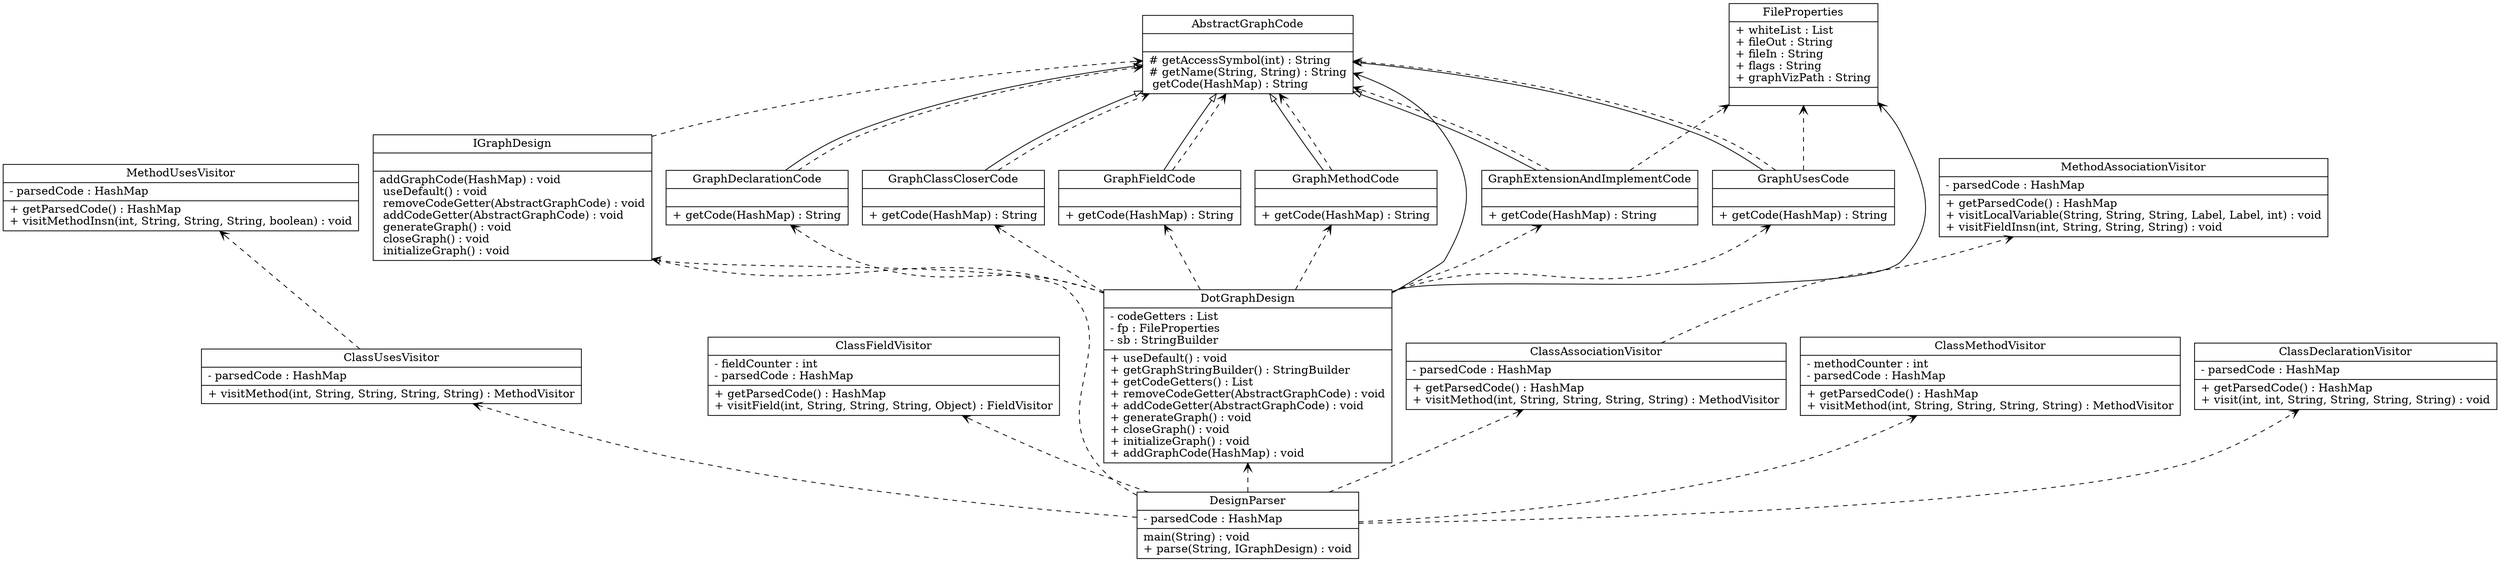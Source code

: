 digraph G{
rankdir=BT;
DesignParser [
shape="record",
label = "{DesignParser|- parsedCode : HashMap\l| main(String) : void\l+ parse(String, IGraphDesign) : void\l}"
];DesignParser -> ClassUsesVisitor [arrowhead="open", style="dashed"];DesignParser -> ClassFieldVisitor [arrowhead="open", style="dashed"];DesignParser -> DotGraphDesign [arrowhead="open", style="dashed"];DesignParser -> IGraphDesign [arrowhead="open", style="dashed"];DesignParser -> ClassAssociationVisitor [arrowhead="open", style="dashed"];DesignParser -> ClassMethodVisitor [arrowhead="open", style="dashed"];DesignParser -> ClassDeclarationVisitor [arrowhead="open", style="dashed"];ClassAssociationVisitor [
shape="record",
label = "{ClassAssociationVisitor|- parsedCode : HashMap\l|+ getParsedCode() : HashMap\l+ visitMethod(int, String, String, String, String) : MethodVisitor\l}"
];ClassAssociationVisitor -> MethodAssociationVisitor [arrowhead="open", style="dashed"];ClassDeclarationVisitor [
shape="record",
label = "{ClassDeclarationVisitor|- parsedCode : HashMap\l|+ getParsedCode() : HashMap\l+ visit(int, int, String, String, String, String) : void\l}"
];ClassFieldVisitor [
shape="record",
label = "{ClassFieldVisitor|- fieldCounter : int\l- parsedCode : HashMap\l|+ getParsedCode() : HashMap\l+ visitField(int, String, String, String, Object) : FieldVisitor\l}"
];ClassMethodVisitor [
shape="record",
label = "{ClassMethodVisitor|- methodCounter : int\l- parsedCode : HashMap\l|+ getParsedCode() : HashMap\l+ visitMethod(int, String, String, String, String) : MethodVisitor\l}"
];ClassUsesVisitor [
shape="record",
label = "{ClassUsesVisitor|- parsedCode : HashMap\l|+ visitMethod(int, String, String, String, String) : MethodVisitor\l}"
];ClassUsesVisitor -> MethodUsesVisitor [arrowhead="open", style="dashed"];DotGraphDesign [
shape="record",
label = "{DotGraphDesign|- codeGetters : List\l- fp : FileProperties\l- sb : StringBuilder\l|+ useDefault() : void\l+ getGraphStringBuilder() : StringBuilder\l+ getCodeGetters() : List\l+ removeCodeGetter(AbstractGraphCode) : void\l+ addCodeGetter(AbstractGraphCode) : void\l+ generateGraph() : void\l+ closeGraph() : void\l+ initializeGraph() : void\l+ addGraphCode(HashMap) : void\l}"
];DotGraphDesign -> IGraphDesign [arrowhead="onormal", style="dashed"];DotGraphDesign -> FileProperties [arrowhead="open", style="solid"];DotGraphDesign -> AbstractGraphCode [arrowhead="open", style="solid"];DotGraphDesign -> GraphUsesCode [arrowhead="open", style="dashed"];DotGraphDesign -> GraphDeclarationCode [arrowhead="open", style="dashed"];DotGraphDesign -> GraphClassCloserCode [arrowhead="open", style="dashed"];DotGraphDesign -> GraphExtensionAndImplementCode [arrowhead="open", style="dashed"];DotGraphDesign -> GraphFieldCode [arrowhead="open", style="dashed"];DotGraphDesign -> GraphMethodCode [arrowhead="open", style="dashed"];FileProperties [
shape="record",
label = "{FileProperties|+ whiteList : List\l+ fileOut : String\l+ fileIn : String\l+ flags : String\l+ graphVizPath : String\l|}"
];GraphClassCloserCode [
shape="record",
label = "{GraphClassCloserCode||+ getCode(HashMap) : String\l}"
];GraphClassCloserCode -> AbstractGraphCode [arrowhead="onormal", style="solid"];GraphClassCloserCode -> AbstractGraphCode [arrowhead="open", style="dashed"];GraphDeclarationCode [
shape="record",
label = "{GraphDeclarationCode||+ getCode(HashMap) : String\l}"
];GraphDeclarationCode -> AbstractGraphCode [arrowhead="onormal", style="solid"];GraphDeclarationCode -> AbstractGraphCode [arrowhead="open", style="dashed"];GraphExtensionAndImplementCode [
shape="record",
label = "{GraphExtensionAndImplementCode||+ getCode(HashMap) : String\l}"
];GraphExtensionAndImplementCode -> AbstractGraphCode [arrowhead="onormal", style="solid"];GraphExtensionAndImplementCode -> AbstractGraphCode [arrowhead="open", style="dashed"];GraphExtensionAndImplementCode -> FileProperties [arrowhead="open", style="dashed"];GraphFieldCode [
shape="record",
label = "{GraphFieldCode||+ getCode(HashMap) : String\l}"
];GraphFieldCode -> AbstractGraphCode [arrowhead="onormal", style="solid"];GraphFieldCode -> AbstractGraphCode [arrowhead="open", style="dashed"];GraphMethodCode [
shape="record",
label = "{GraphMethodCode||+ getCode(HashMap) : String\l}"
];GraphMethodCode -> AbstractGraphCode [arrowhead="onormal", style="solid"];GraphMethodCode -> AbstractGraphCode [arrowhead="open", style="dashed"];GraphUsesCode [
shape="record",
label = "{GraphUsesCode||+ getCode(HashMap) : String\l}"
];GraphUsesCode -> AbstractGraphCode [arrowhead="onormal", style="solid"];GraphUsesCode -> AbstractGraphCode [arrowhead="open", style="dashed"];GraphUsesCode -> FileProperties [arrowhead="open", style="dashed"];MethodAssociationVisitor [
shape="record",
label = "{MethodAssociationVisitor|- parsedCode : HashMap\l|+ getParsedCode() : HashMap\l+ visitLocalVariable(String, String, String, Label, Label, int) : void\l+ visitFieldInsn(int, String, String, String) : void\l}"
];MethodUsesVisitor [
shape="record",
label = "{MethodUsesVisitor|- parsedCode : HashMap\l|+ getParsedCode() : HashMap\l+ visitMethodInsn(int, String, String, String, boolean) : void\l}"
];AbstractGraphCode [
shape="record",
label = "{AbstractGraphCode||# getAccessSymbol(int) : String\l# getName(String, String) : String\l getCode(HashMap) : String\l}"
];IGraphDesign [
shape="record",
label = "{IGraphDesign|| addGraphCode(HashMap) : void\l useDefault() : void\l removeCodeGetter(AbstractGraphCode) : void\l addCodeGetter(AbstractGraphCode) : void\l generateGraph() : void\l closeGraph() : void\l initializeGraph() : void\l}"
];IGraphDesign -> AbstractGraphCode [arrowhead="open", style="dashed"];}